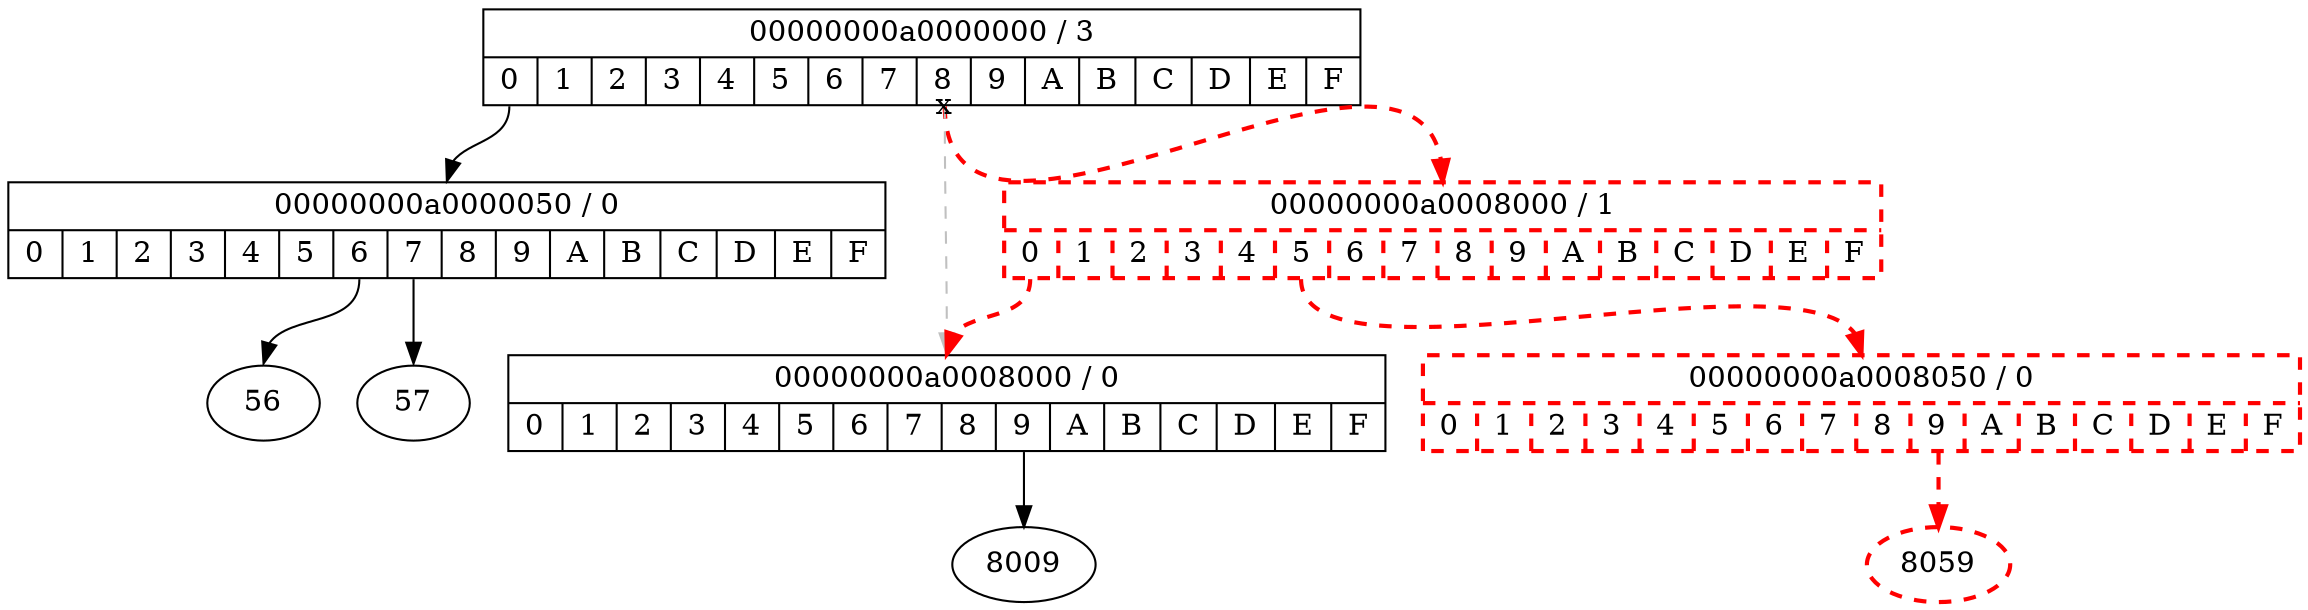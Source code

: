 digraph {
"80" [shape=record label="{00000000a0000000 / 3|{<0>0|<1>1|<2>2|<3>3|<4>4|<5>5|<6>6|<7>7|<8>8|<9>9|<A>A|<B>B|<C>C|<D>D|<E>E|<F>F}}"]
"80":"0":s->"40":n
"80":"8":s->"100":n [style=dashed penwidth=2 color=red]
"80":"8":s->"c0":n [style=dashed color="gray" taillabel="x" labeldistance=0 labelangle=0]
"40" [shape=record label="{00000000a0000050 / 0|{<0>0|<1>1|<2>2|<3>3|<4>4|<5>5|<6>6|<7>7|<8>8|<9>9|<A>A|<B>B|<C>C|<D>D|<E>E|<F>F}}"]
"40":"6":s->"56":n
"40":"7":s->"57":n
"100" [style=dashed penwidth=2 color=red shape=record label="{00000000a0008000 / 1|{<0>0|<1>1|<2>2|<3>3|<4>4|<5>5|<6>6|<7>7|<8>8|<9>9|<A>A|<B>B|<C>C|<D>D|<E>E|<F>F}}"]
"100":"0":s->"c0":n [style=dashed penwidth=2 color=red]
"100":"5":s->"140":n [style=dashed penwidth=2 color=red]
"c0" [shape=record label="{00000000a0008000 / 0|{<0>0|<1>1|<2>2|<3>3|<4>4|<5>5|<6>6|<7>7|<8>8|<9>9|<A>A|<B>B|<C>C|<D>D|<E>E|<F>F}}"]
"c0":"9":s->"8009":n
"140" [style=dashed penwidth=2 color=red shape=record label="{00000000a0008050 / 0|{<0>0|<1>1|<2>2|<3>3|<4>4|<5>5|<6>6|<7>7|<8>8|<9>9|<A>A|<B>B|<C>C|<D>D|<E>E|<F>F}}"]
"140":"9":s->"8059":n [style=dashed penwidth=2 color=red]
"8059" [style=dashed penwidth=2 color=red]
}
